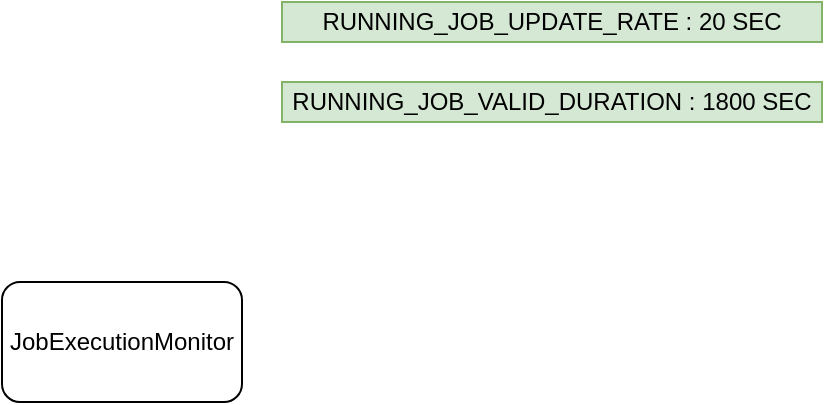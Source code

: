 <mxfile version="15.5.9" type="github">
  <diagram id="b_JwN8Kx61OKyOZPGAQf" name="Page-1">
    <mxGraphModel dx="1298" dy="481" grid="1" gridSize="10" guides="1" tooltips="1" connect="1" arrows="1" fold="1" page="1" pageScale="1" pageWidth="850" pageHeight="1100" math="0" shadow="0">
      <root>
        <mxCell id="0" />
        <mxCell id="1" parent="0" />
        <mxCell id="JN4VMpjm8h-r0COUKPYH-1" value="JobExecutionMonitor" style="rounded=1;whiteSpace=wrap;html=1;" vertex="1" parent="1">
          <mxGeometry x="350" y="160" width="120" height="60" as="geometry" />
        </mxCell>
        <mxCell id="JN4VMpjm8h-r0COUKPYH-2" value="RUNNING_JOB_UPDATE_RATE : 20 SEC" style="rounded=0;whiteSpace=wrap;html=1;fillColor=#d5e8d4;strokeColor=#82b366;" vertex="1" parent="1">
          <mxGeometry x="490" y="20" width="270" height="20" as="geometry" />
        </mxCell>
        <mxCell id="JN4VMpjm8h-r0COUKPYH-3" value="RUNNING_JOB_VALID_DURATION : 1800 SEC" style="rounded=0;whiteSpace=wrap;html=1;fillColor=#d5e8d4;strokeColor=#82b366;" vertex="1" parent="1">
          <mxGeometry x="490" y="60" width="270" height="20" as="geometry" />
        </mxCell>
      </root>
    </mxGraphModel>
  </diagram>
</mxfile>
